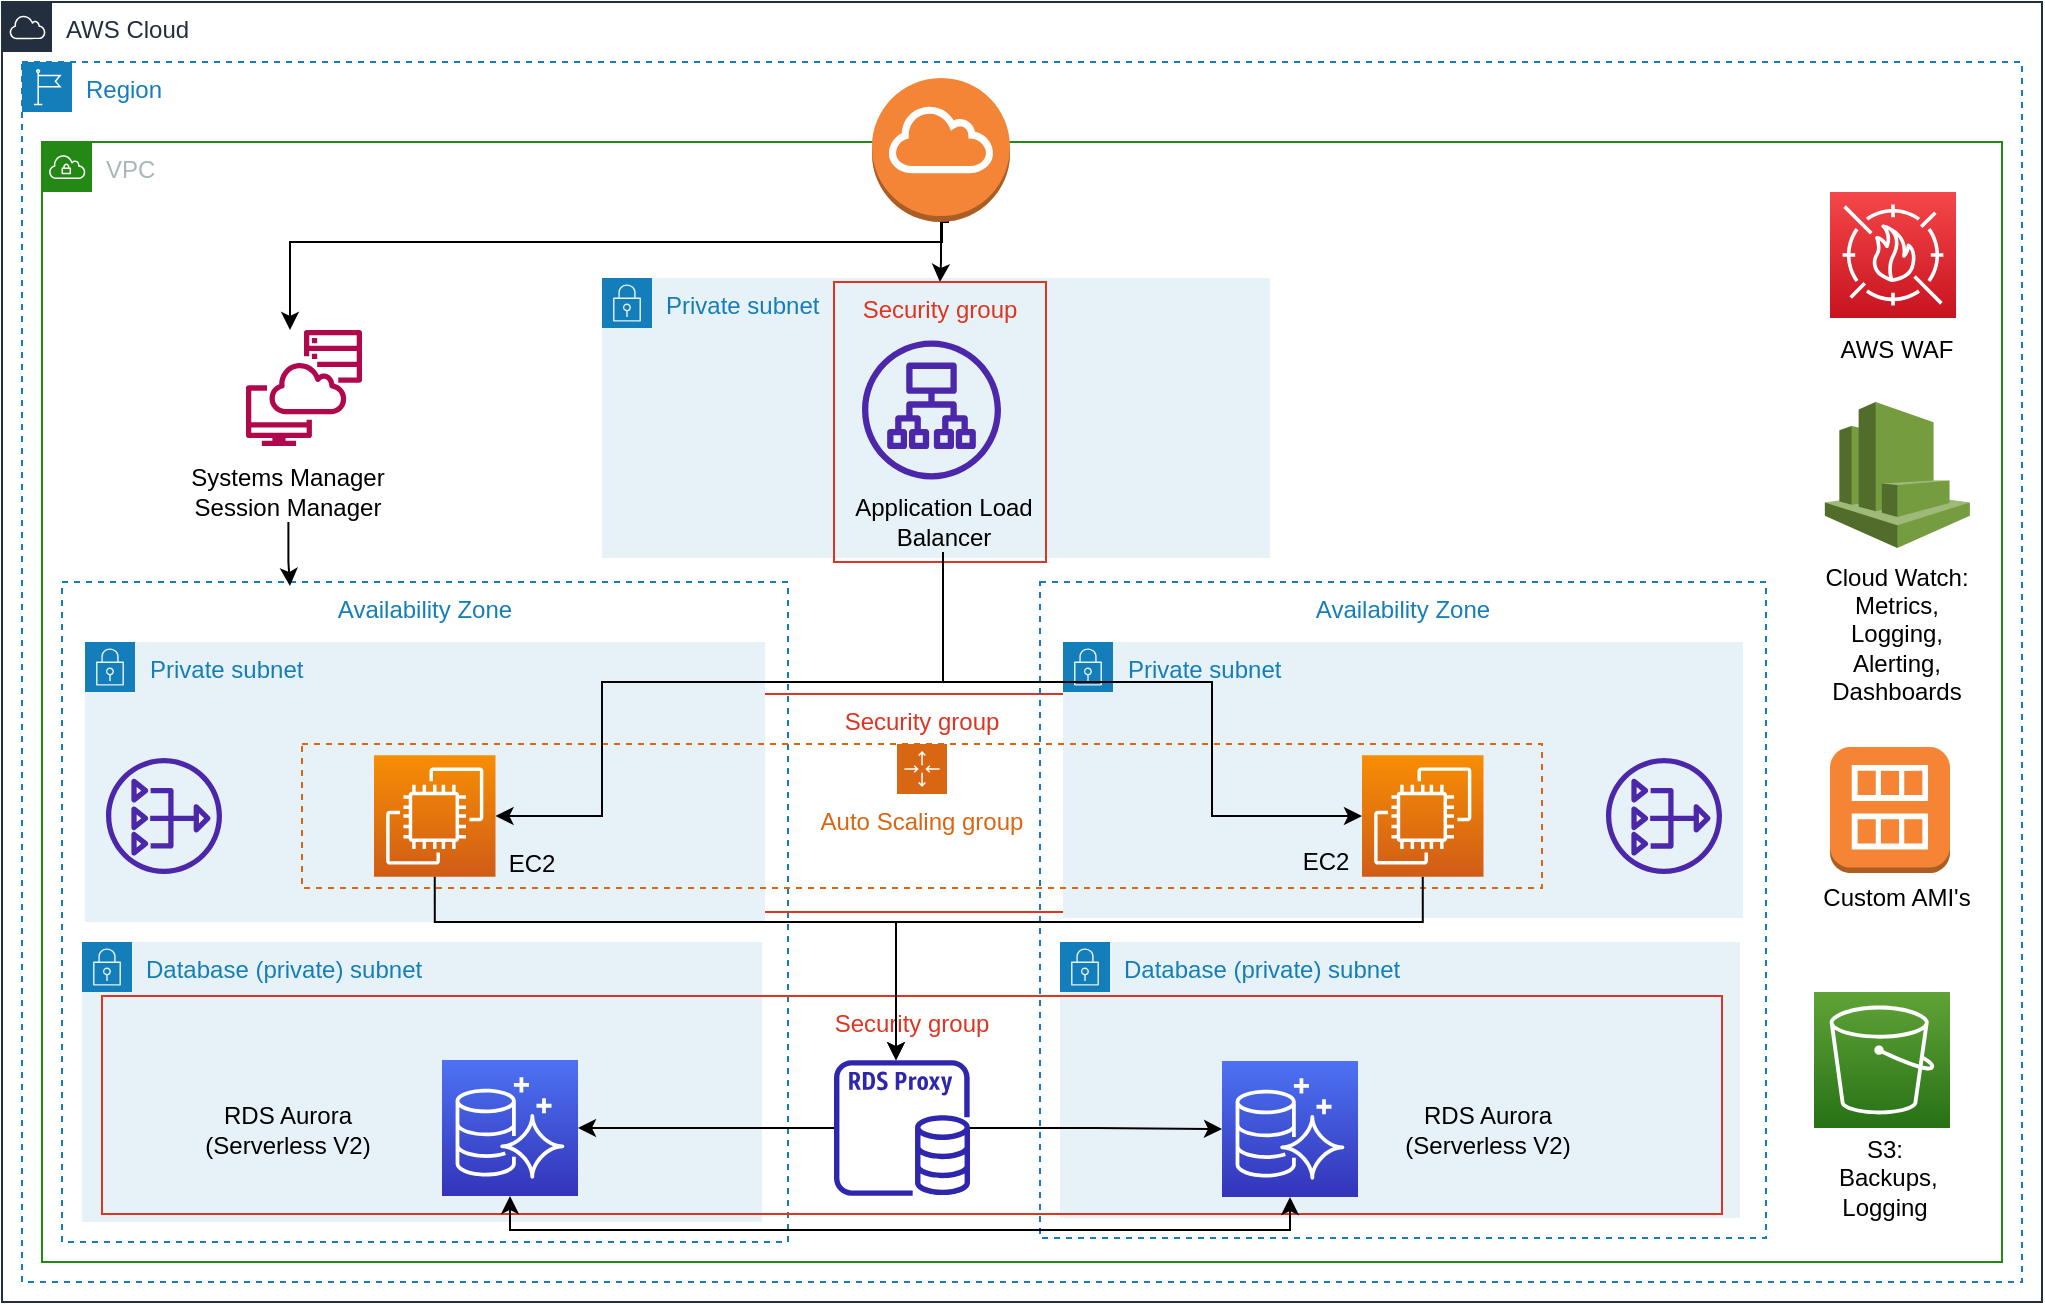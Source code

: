 <mxfile version="21.2.8" type="device">
  <diagram id="qy2qSbY3riS61LTxJreO" name="Page-1">
    <mxGraphModel dx="1781" dy="584" grid="1" gridSize="10" guides="1" tooltips="1" connect="1" arrows="1" fold="1" page="1" pageScale="1" pageWidth="827" pageHeight="1169" math="0" shadow="0">
      <root>
        <mxCell id="0" />
        <mxCell id="1" parent="0" />
        <mxCell id="nrgCyI4Qcjg0DDZfqGtk-5" value="Private subnet" style="points=[[0,0],[0.25,0],[0.5,0],[0.75,0],[1,0],[1,0.25],[1,0.5],[1,0.75],[1,1],[0.75,1],[0.5,1],[0.25,1],[0,1],[0,0.75],[0,0.5],[0,0.25]];outlineConnect=0;gradientColor=none;html=1;whiteSpace=wrap;fontSize=12;fontStyle=0;container=1;pointerEvents=0;collapsible=0;recursiveResize=0;shape=mxgraph.aws4.group;grIcon=mxgraph.aws4.group_security_group;grStroke=0;strokeColor=#147EBA;fillColor=#E6F2F8;verticalAlign=top;align=left;spacingLeft=30;fontColor=#147EBA;dashed=0;" vertex="1" parent="1">
          <mxGeometry x="260" y="448" width="334" height="140" as="geometry" />
        </mxCell>
        <mxCell id="avdNNv7QA7Cx9In89-n9-5" value="VPC" style="points=[[0,0],[0.25,0],[0.5,0],[0.75,0],[1,0],[1,0.25],[1,0.5],[1,0.75],[1,1],[0.75,1],[0.5,1],[0.25,1],[0,1],[0,0.75],[0,0.5],[0,0.25]];outlineConnect=0;gradientColor=none;html=1;whiteSpace=wrap;fontSize=12;fontStyle=0;container=1;pointerEvents=0;collapsible=0;recursiveResize=0;shape=mxgraph.aws4.group;grIcon=mxgraph.aws4.group_vpc;strokeColor=#248814;fillColor=none;verticalAlign=top;align=left;spacingLeft=30;fontColor=#AAB7B8;dashed=0;" parent="1" vertex="1">
          <mxGeometry x="-20" y="380" width="980" height="560" as="geometry" />
        </mxCell>
        <mxCell id="avdNNv7QA7Cx9In89-n9-3" value="Availability Zone" style="fillColor=none;strokeColor=#147EBA;dashed=1;verticalAlign=top;fontStyle=0;fontColor=#147EBA;" parent="avdNNv7QA7Cx9In89-n9-5" vertex="1">
          <mxGeometry x="10" y="220" width="363" height="330" as="geometry" />
        </mxCell>
        <mxCell id="avdNNv7QA7Cx9In89-n9-24" value="Security group" style="fillColor=none;strokeColor=#DD3522;verticalAlign=top;fontStyle=0;fontColor=#DD3522;" parent="avdNNv7QA7Cx9In89-n9-5" vertex="1">
          <mxGeometry x="120" y="276" width="640" height="109" as="geometry" />
        </mxCell>
        <mxCell id="avdNNv7QA7Cx9In89-n9-16" value="Availability Zone" style="fillColor=none;strokeColor=#147EBA;dashed=1;verticalAlign=top;fontStyle=0;fontColor=#147EBA;" parent="avdNNv7QA7Cx9In89-n9-5" vertex="1">
          <mxGeometry x="499" y="220" width="363" height="328" as="geometry" />
        </mxCell>
        <mxCell id="avdNNv7QA7Cx9In89-n9-4" value="Database (private) subnet" style="points=[[0,0],[0.25,0],[0.5,0],[0.75,0],[1,0],[1,0.25],[1,0.5],[1,0.75],[1,1],[0.75,1],[0.5,1],[0.25,1],[0,1],[0,0.75],[0,0.5],[0,0.25]];outlineConnect=0;gradientColor=none;html=1;whiteSpace=wrap;fontSize=12;fontStyle=0;container=1;pointerEvents=0;collapsible=0;recursiveResize=0;shape=mxgraph.aws4.group;grIcon=mxgraph.aws4.group_security_group;grStroke=0;strokeColor=#147EBA;fillColor=#E6F2F8;verticalAlign=top;align=left;spacingLeft=30;fontColor=#147EBA;dashed=0;" parent="avdNNv7QA7Cx9In89-n9-5" vertex="1">
          <mxGeometry x="20" y="400" width="340" height="140" as="geometry" />
        </mxCell>
        <mxCell id="avdNNv7QA7Cx9In89-n9-13" value="Private subnet" style="points=[[0,0],[0.25,0],[0.5,0],[0.75,0],[1,0],[1,0.25],[1,0.5],[1,0.75],[1,1],[0.75,1],[0.5,1],[0.25,1],[0,1],[0,0.75],[0,0.5],[0,0.25]];outlineConnect=0;gradientColor=none;html=1;whiteSpace=wrap;fontSize=12;fontStyle=0;container=1;pointerEvents=0;collapsible=0;recursiveResize=0;shape=mxgraph.aws4.group;grIcon=mxgraph.aws4.group_security_group;grStroke=0;strokeColor=#147EBA;fillColor=#E6F2F8;verticalAlign=top;align=left;spacingLeft=30;fontColor=#147EBA;dashed=0;" parent="avdNNv7QA7Cx9In89-n9-5" vertex="1">
          <mxGeometry x="21.5" y="250" width="340" height="140" as="geometry" />
        </mxCell>
        <mxCell id="avdNNv7QA7Cx9In89-n9-17" value="Database (private) subnet" style="points=[[0,0],[0.25,0],[0.5,0],[0.75,0],[1,0],[1,0.25],[1,0.5],[1,0.75],[1,1],[0.75,1],[0.5,1],[0.25,1],[0,1],[0,0.75],[0,0.5],[0,0.25]];outlineConnect=0;gradientColor=none;html=1;whiteSpace=wrap;fontSize=12;fontStyle=0;container=1;pointerEvents=0;collapsible=0;recursiveResize=0;shape=mxgraph.aws4.group;grIcon=mxgraph.aws4.group_security_group;grStroke=0;strokeColor=#147EBA;fillColor=#E6F2F8;verticalAlign=top;align=left;spacingLeft=30;fontColor=#147EBA;dashed=0;" parent="avdNNv7QA7Cx9In89-n9-5" vertex="1">
          <mxGeometry x="509" y="400" width="340" height="138" as="geometry" />
        </mxCell>
        <mxCell id="avdNNv7QA7Cx9In89-n9-18" value="Private subnet" style="points=[[0,0],[0.25,0],[0.5,0],[0.75,0],[1,0],[1,0.25],[1,0.5],[1,0.75],[1,1],[0.75,1],[0.5,1],[0.25,1],[0,1],[0,0.75],[0,0.5],[0,0.25]];outlineConnect=0;gradientColor=none;html=1;whiteSpace=wrap;fontSize=12;fontStyle=0;container=1;pointerEvents=0;collapsible=0;recursiveResize=0;shape=mxgraph.aws4.group;grIcon=mxgraph.aws4.group_security_group;grStroke=0;strokeColor=#147EBA;fillColor=#E6F2F8;verticalAlign=top;align=left;spacingLeft=30;fontColor=#147EBA;dashed=0;" parent="avdNNv7QA7Cx9In89-n9-5" vertex="1">
          <mxGeometry x="510.5" y="250" width="340" height="138" as="geometry" />
        </mxCell>
        <mxCell id="avdNNv7QA7Cx9In89-n9-44" value="" style="sketch=0;outlineConnect=0;fontColor=#232F3E;gradientColor=none;fillColor=#4D27AA;strokeColor=none;dashed=0;verticalLabelPosition=bottom;verticalAlign=top;align=center;html=1;fontSize=12;fontStyle=0;aspect=fixed;pointerEvents=1;shape=mxgraph.aws4.nat_gateway;" parent="avdNNv7QA7Cx9In89-n9-18" vertex="1">
          <mxGeometry x="271.5" y="58.01" width="58" height="58" as="geometry" />
        </mxCell>
        <mxCell id="avdNNv7QA7Cx9In89-n9-21" value="Auto Scaling group" style="points=[[0,0],[0.25,0],[0.5,0],[0.75,0],[1,0],[1,0.25],[1,0.5],[1,0.75],[1,1],[0.75,1],[0.5,1],[0.25,1],[0,1],[0,0.75],[0,0.5],[0,0.25]];outlineConnect=0;gradientColor=none;html=1;whiteSpace=wrap;fontSize=12;fontStyle=0;container=1;pointerEvents=0;collapsible=0;recursiveResize=0;shape=mxgraph.aws4.groupCenter;grIcon=mxgraph.aws4.group_auto_scaling_group;grStroke=1;strokeColor=#D86613;fillColor=none;verticalAlign=top;align=center;fontColor=#D86613;dashed=1;spacingTop=25;" parent="avdNNv7QA7Cx9In89-n9-5" vertex="1">
          <mxGeometry x="130" y="301" width="620" height="72" as="geometry" />
        </mxCell>
        <mxCell id="avdNNv7QA7Cx9In89-n9-23" value="Security group" style="fillColor=none;strokeColor=#DD3522;verticalAlign=top;fontStyle=0;fontColor=#DD3522;" parent="avdNNv7QA7Cx9In89-n9-5" vertex="1">
          <mxGeometry x="30" y="427" width="810" height="109" as="geometry" />
        </mxCell>
        <mxCell id="avdNNv7QA7Cx9In89-n9-26" value="" style="sketch=0;points=[[0,0,0],[0.25,0,0],[0.5,0,0],[0.75,0,0],[1,0,0],[0,1,0],[0.25,1,0],[0.5,1,0],[0.75,1,0],[1,1,0],[0,0.25,0],[0,0.5,0],[0,0.75,0],[1,0.25,0],[1,0.5,0],[1,0.75,0]];outlineConnect=0;fontColor=#232F3E;gradientColor=#F78E04;gradientDirection=north;fillColor=#D05C17;strokeColor=#ffffff;dashed=0;verticalLabelPosition=bottom;verticalAlign=top;align=center;html=1;fontSize=12;fontStyle=0;aspect=fixed;shape=mxgraph.aws4.resourceIcon;resIcon=mxgraph.aws4.ec2;" parent="avdNNv7QA7Cx9In89-n9-5" vertex="1">
          <mxGeometry x="166" y="306.63" width="60.75" height="60.75" as="geometry" />
        </mxCell>
        <mxCell id="avdNNv7QA7Cx9In89-n9-83" style="edgeStyle=orthogonalEdgeStyle;rounded=0;orthogonalLoop=1;jettySize=auto;html=1;exitX=0.5;exitY=1;exitDx=0;exitDy=0;exitPerimeter=0;" parent="avdNNv7QA7Cx9In89-n9-5" edge="1" target="nrgCyI4Qcjg0DDZfqGtk-7" source="avdNNv7QA7Cx9In89-n9-34">
          <mxGeometry relative="1" as="geometry">
            <mxPoint x="856.842" y="383.87" as="sourcePoint" />
            <mxPoint x="427.13" y="452.5" as="targetPoint" />
            <Array as="points">
              <mxPoint x="690" y="390" />
              <mxPoint x="427" y="390" />
            </Array>
          </mxGeometry>
        </mxCell>
        <mxCell id="avdNNv7QA7Cx9In89-n9-34" value="" style="sketch=0;points=[[0,0,0],[0.25,0,0],[0.5,0,0],[0.75,0,0],[1,0,0],[0,1,0],[0.25,1,0],[0.5,1,0],[0.75,1,0],[1,1,0],[0,0.25,0],[0,0.5,0],[0,0.75,0],[1,0.25,0],[1,0.5,0],[1,0.75,0]];outlineConnect=0;fontColor=#232F3E;gradientColor=#F78E04;gradientDirection=north;fillColor=#D05C17;strokeColor=#ffffff;dashed=0;verticalLabelPosition=bottom;verticalAlign=top;align=center;html=1;fontSize=12;fontStyle=0;aspect=fixed;shape=mxgraph.aws4.resourceIcon;resIcon=mxgraph.aws4.ec2;" parent="avdNNv7QA7Cx9In89-n9-5" vertex="1">
          <mxGeometry x="660" y="306.62" width="60.75" height="60.75" as="geometry" />
        </mxCell>
        <mxCell id="avdNNv7QA7Cx9In89-n9-43" value="" style="sketch=0;outlineConnect=0;fontColor=#232F3E;gradientColor=none;fillColor=#4D27AA;strokeColor=none;dashed=0;verticalLabelPosition=bottom;verticalAlign=top;align=center;html=1;fontSize=12;fontStyle=0;aspect=fixed;pointerEvents=1;shape=mxgraph.aws4.nat_gateway;" parent="avdNNv7QA7Cx9In89-n9-5" vertex="1">
          <mxGeometry x="32" y="308" width="58" height="58" as="geometry" />
        </mxCell>
        <mxCell id="avdNNv7QA7Cx9In89-n9-45" value="" style="sketch=0;points=[[0,0,0],[0.25,0,0],[0.5,0,0],[0.75,0,0],[1,0,0],[0,1,0],[0.25,1,0],[0.5,1,0],[0.75,1,0],[1,1,0],[0,0.25,0],[0,0.5,0],[0,0.75,0],[1,0.25,0],[1,0.5,0],[1,0.75,0]];outlineConnect=0;fontColor=#232F3E;gradientColor=#60A337;gradientDirection=north;fillColor=#277116;strokeColor=#ffffff;dashed=0;verticalLabelPosition=bottom;verticalAlign=top;align=center;html=1;fontSize=12;fontStyle=0;aspect=fixed;shape=mxgraph.aws4.resourceIcon;resIcon=mxgraph.aws4.s3;" parent="avdNNv7QA7Cx9In89-n9-5" vertex="1">
          <mxGeometry x="886" y="425" width="68" height="68" as="geometry" />
        </mxCell>
        <mxCell id="avdNNv7QA7Cx9In89-n9-49" value="" style="outlineConnect=0;dashed=0;verticalLabelPosition=bottom;verticalAlign=top;align=center;html=1;shape=mxgraph.aws3.ami;fillColor=#F58534;gradientColor=none;" parent="avdNNv7QA7Cx9In89-n9-5" vertex="1">
          <mxGeometry x="894" y="302.49" width="60" height="63" as="geometry" />
        </mxCell>
        <mxCell id="avdNNv7QA7Cx9In89-n9-64" style="edgeStyle=orthogonalEdgeStyle;rounded=0;orthogonalLoop=1;jettySize=auto;html=1;entryX=0.5;entryY=0;entryDx=0;entryDy=0;" parent="avdNNv7QA7Cx9In89-n9-5" source="avdNNv7QA7Cx9In89-n9-50" target="avdNNv7QA7Cx9In89-n9-56" edge="1">
          <mxGeometry relative="1" as="geometry" />
        </mxCell>
        <mxCell id="avdNNv7QA7Cx9In89-n9-76" style="edgeStyle=orthogonalEdgeStyle;rounded=0;orthogonalLoop=1;jettySize=auto;html=1;" parent="avdNNv7QA7Cx9In89-n9-5" target="nrgCyI4Qcjg0DDZfqGtk-2" edge="1">
          <mxGeometry relative="1" as="geometry">
            <Array as="points">
              <mxPoint x="450" y="40" />
              <mxPoint x="450" y="50" />
              <mxPoint x="124" y="50" />
            </Array>
            <mxPoint x="453.5" y="40" as="sourcePoint" />
            <mxPoint x="124" y="80" as="targetPoint" />
          </mxGeometry>
        </mxCell>
        <mxCell id="avdNNv7QA7Cx9In89-n9-50" value="" style="outlineConnect=0;dashed=0;verticalLabelPosition=bottom;verticalAlign=top;align=center;html=1;shape=mxgraph.aws3.internet_gateway;fillColor=#F58536;gradientColor=none;" parent="avdNNv7QA7Cx9In89-n9-5" vertex="1">
          <mxGeometry x="415" y="-32" width="69" height="72" as="geometry" />
        </mxCell>
        <mxCell id="avdNNv7QA7Cx9In89-n9-40" value="" style="sketch=0;points=[[0,0,0],[0.25,0,0],[0.5,0,0],[0.75,0,0],[1,0,0],[0,1,0],[0.25,1,0],[0.5,1,0],[0.75,1,0],[1,1,0],[0,0.25,0],[0,0.5,0],[0,0.75,0],[1,0.25,0],[1,0.5,0],[1,0.75,0]];outlineConnect=0;fontColor=#232F3E;gradientColor=#F54749;gradientDirection=north;fillColor=#C7131F;strokeColor=#ffffff;dashed=0;verticalLabelPosition=bottom;verticalAlign=top;align=center;html=1;fontSize=12;fontStyle=0;aspect=fixed;shape=mxgraph.aws4.resourceIcon;resIcon=mxgraph.aws4.waf;" parent="avdNNv7QA7Cx9In89-n9-5" vertex="1">
          <mxGeometry x="894" y="25" width="63" height="63" as="geometry" />
        </mxCell>
        <mxCell id="avdNNv7QA7Cx9In89-n9-51" value="" style="outlineConnect=0;dashed=0;verticalLabelPosition=bottom;verticalAlign=top;align=center;html=1;shape=mxgraph.aws3.cloudwatch;fillColor=#759C3E;gradientColor=none;" parent="avdNNv7QA7Cx9In89-n9-5" vertex="1">
          <mxGeometry x="891.43" y="130" width="72.5" height="73" as="geometry" />
        </mxCell>
        <mxCell id="avdNNv7QA7Cx9In89-n9-54" value="EC2" style="text;html=1;strokeColor=none;fillColor=none;align=center;verticalAlign=middle;whiteSpace=wrap;rounded=0;" parent="avdNNv7QA7Cx9In89-n9-5" vertex="1">
          <mxGeometry x="612" y="345" width="60" height="30" as="geometry" />
        </mxCell>
        <mxCell id="avdNNv7QA7Cx9In89-n9-56" value="Security group" style="fillColor=none;strokeColor=#DD3522;verticalAlign=top;fontStyle=0;fontColor=#DD3522;" parent="avdNNv7QA7Cx9In89-n9-5" vertex="1">
          <mxGeometry x="396" y="70" width="106" height="140" as="geometry" />
        </mxCell>
        <mxCell id="avdNNv7QA7Cx9In89-n9-31" value="" style="sketch=0;outlineConnect=0;fontColor=#232F3E;gradientColor=none;fillColor=#4D27AA;strokeColor=none;dashed=0;verticalLabelPosition=bottom;verticalAlign=top;align=center;html=1;fontSize=12;fontStyle=0;aspect=fixed;pointerEvents=1;shape=mxgraph.aws4.application_load_balancer;" parent="avdNNv7QA7Cx9In89-n9-5" vertex="1">
          <mxGeometry x="410" y="99.25" width="69.5" height="69.5" as="geometry" />
        </mxCell>
        <mxCell id="avdNNv7QA7Cx9In89-n9-74" style="edgeStyle=orthogonalEdgeStyle;rounded=0;orthogonalLoop=1;jettySize=auto;html=1;entryX=0;entryY=0.5;entryDx=0;entryDy=0;entryPerimeter=0;" parent="avdNNv7QA7Cx9In89-n9-5" source="avdNNv7QA7Cx9In89-n9-55" target="avdNNv7QA7Cx9In89-n9-34" edge="1">
          <mxGeometry relative="1" as="geometry">
            <Array as="points">
              <mxPoint x="451" y="270" />
              <mxPoint x="585" y="270" />
              <mxPoint x="585" y="337" />
            </Array>
          </mxGeometry>
        </mxCell>
        <mxCell id="avdNNv7QA7Cx9In89-n9-75" style="edgeStyle=orthogonalEdgeStyle;rounded=0;orthogonalLoop=1;jettySize=auto;html=1;exitX=0.5;exitY=1;exitDx=0;exitDy=0;entryX=1;entryY=0.5;entryDx=0;entryDy=0;entryPerimeter=0;" parent="avdNNv7QA7Cx9In89-n9-5" source="avdNNv7QA7Cx9In89-n9-55" target="avdNNv7QA7Cx9In89-n9-26" edge="1">
          <mxGeometry relative="1" as="geometry">
            <Array as="points">
              <mxPoint x="451" y="270" />
              <mxPoint x="280" y="270" />
              <mxPoint x="280" y="337" />
            </Array>
          </mxGeometry>
        </mxCell>
        <mxCell id="avdNNv7QA7Cx9In89-n9-55" value="Application Load Balancer" style="text;html=1;strokeColor=none;fillColor=none;align=center;verticalAlign=middle;whiteSpace=wrap;rounded=0;" parent="avdNNv7QA7Cx9In89-n9-5" vertex="1">
          <mxGeometry x="390.5" y="175" width="120" height="30" as="geometry" />
        </mxCell>
        <mxCell id="nrgCyI4Qcjg0DDZfqGtk-14" style="edgeStyle=orthogonalEdgeStyle;rounded=0;orthogonalLoop=1;jettySize=auto;html=1;endArrow=classic;endFill=1;startArrow=classic;startFill=1;entryX=0.5;entryY=1;entryDx=0;entryDy=0;entryPerimeter=0;exitX=0.5;exitY=1;exitDx=0;exitDy=0;exitPerimeter=0;" edge="1" parent="avdNNv7QA7Cx9In89-n9-5" source="avdNNv7QA7Cx9In89-n9-78" target="nrgCyI4Qcjg0DDZfqGtk-10">
          <mxGeometry relative="1" as="geometry">
            <mxPoint x="220" y="640" as="sourcePoint" />
            <mxPoint x="500" y="630" as="targetPoint" />
            <Array as="points">
              <mxPoint x="234" y="544" />
              <mxPoint x="624" y="544" />
            </Array>
          </mxGeometry>
        </mxCell>
        <mxCell id="avdNNv7QA7Cx9In89-n9-78" value="" style="sketch=0;points=[[0,0,0],[0.25,0,0],[0.5,0,0],[0.75,0,0],[1,0,0],[0,1,0],[0.25,1,0],[0.5,1,0],[0.75,1,0],[1,1,0],[0,0.25,0],[0,0.5,0],[0,0.75,0],[1,0.25,0],[1,0.5,0],[1,0.75,0]];outlineConnect=0;fontColor=#232F3E;gradientColor=#4D72F3;gradientDirection=north;fillColor=#3334B9;strokeColor=#ffffff;dashed=0;verticalLabelPosition=bottom;verticalAlign=top;align=center;html=1;fontSize=12;fontStyle=0;aspect=fixed;shape=mxgraph.aws4.resourceIcon;resIcon=mxgraph.aws4.aurora;" parent="avdNNv7QA7Cx9In89-n9-5" vertex="1">
          <mxGeometry x="200" y="459" width="68" height="68" as="geometry" />
        </mxCell>
        <mxCell id="avdNNv7QA7Cx9In89-n9-79" value="RDS Aurora&lt;br style=&quot;border-color: var(--border-color);&quot;&gt;(Serverless V2)" style="text;html=1;strokeColor=none;fillColor=none;align=center;verticalAlign=middle;whiteSpace=wrap;rounded=0;" parent="avdNNv7QA7Cx9In89-n9-5" vertex="1">
          <mxGeometry x="80.38" y="479" width="85.62" height="30" as="geometry" />
        </mxCell>
        <mxCell id="avdNNv7QA7Cx9In89-n9-86" value="AWS WAF" style="text;html=1;strokeColor=none;fillColor=none;align=center;verticalAlign=middle;whiteSpace=wrap;rounded=0;" parent="avdNNv7QA7Cx9In89-n9-5" vertex="1">
          <mxGeometry x="886" y="89" width="83.37" height="30" as="geometry" />
        </mxCell>
        <mxCell id="avdNNv7QA7Cx9In89-n9-87" value="Cloud Watch: Metrics,&lt;br&gt;Logging,&lt;br&gt;Alerting,&lt;br&gt;Dashboards" style="text;html=1;strokeColor=none;fillColor=none;align=center;verticalAlign=middle;whiteSpace=wrap;rounded=0;" parent="avdNNv7QA7Cx9In89-n9-5" vertex="1">
          <mxGeometry x="885.56" y="231" width="83.37" height="30" as="geometry" />
        </mxCell>
        <mxCell id="avdNNv7QA7Cx9In89-n9-88" value="Custom AMI&#39;s" style="text;html=1;strokeColor=none;fillColor=none;align=center;verticalAlign=middle;whiteSpace=wrap;rounded=0;" parent="avdNNv7QA7Cx9In89-n9-5" vertex="1">
          <mxGeometry x="886.0" y="363" width="83.37" height="30" as="geometry" />
        </mxCell>
        <mxCell id="avdNNv7QA7Cx9In89-n9-89" value="S3:&lt;br&gt;&amp;nbsp;Backups, Logging" style="text;html=1;strokeColor=none;fillColor=none;align=center;verticalAlign=middle;whiteSpace=wrap;rounded=0;" parent="avdNNv7QA7Cx9In89-n9-5" vertex="1">
          <mxGeometry x="879.63" y="503" width="83.37" height="30" as="geometry" />
        </mxCell>
        <mxCell id="nrgCyI4Qcjg0DDZfqGtk-17" style="edgeStyle=orthogonalEdgeStyle;rounded=0;orthogonalLoop=1;jettySize=auto;html=1;entryX=0.314;entryY=0.006;entryDx=0;entryDy=0;entryPerimeter=0;" edge="1" parent="avdNNv7QA7Cx9In89-n9-5" source="nrgCyI4Qcjg0DDZfqGtk-4" target="avdNNv7QA7Cx9In89-n9-3">
          <mxGeometry relative="1" as="geometry" />
        </mxCell>
        <mxCell id="nrgCyI4Qcjg0DDZfqGtk-4" value="Systems Manager Session Manager" style="text;html=1;strokeColor=none;fillColor=none;align=center;verticalAlign=middle;whiteSpace=wrap;rounded=0;" vertex="1" parent="avdNNv7QA7Cx9In89-n9-5">
          <mxGeometry x="63.19" y="160" width="120" height="30" as="geometry" />
        </mxCell>
        <mxCell id="nrgCyI4Qcjg0DDZfqGtk-15" style="edgeStyle=orthogonalEdgeStyle;rounded=0;orthogonalLoop=1;jettySize=auto;html=1;entryX=0;entryY=0.5;entryDx=0;entryDy=0;entryPerimeter=0;" edge="1" parent="avdNNv7QA7Cx9In89-n9-5" source="nrgCyI4Qcjg0DDZfqGtk-7" target="nrgCyI4Qcjg0DDZfqGtk-10">
          <mxGeometry relative="1" as="geometry" />
        </mxCell>
        <mxCell id="nrgCyI4Qcjg0DDZfqGtk-16" style="edgeStyle=orthogonalEdgeStyle;rounded=0;orthogonalLoop=1;jettySize=auto;html=1;entryX=1;entryY=0.5;entryDx=0;entryDy=0;entryPerimeter=0;" edge="1" parent="avdNNv7QA7Cx9In89-n9-5" source="nrgCyI4Qcjg0DDZfqGtk-7" target="avdNNv7QA7Cx9In89-n9-78">
          <mxGeometry relative="1" as="geometry" />
        </mxCell>
        <mxCell id="nrgCyI4Qcjg0DDZfqGtk-7" value="" style="sketch=0;outlineConnect=0;fontColor=#232F3E;gradientColor=none;fillColor=#2E27AD;strokeColor=none;dashed=0;verticalLabelPosition=bottom;verticalAlign=top;align=center;html=1;fontSize=12;fontStyle=0;aspect=fixed;pointerEvents=1;shape=mxgraph.aws4.rds_proxy;" vertex="1" parent="avdNNv7QA7Cx9In89-n9-5">
          <mxGeometry x="396" y="459" width="68" height="68" as="geometry" />
        </mxCell>
        <mxCell id="avdNNv7QA7Cx9In89-n9-81" style="edgeStyle=orthogonalEdgeStyle;rounded=0;orthogonalLoop=1;jettySize=auto;html=1;exitX=0.5;exitY=1;exitDx=0;exitDy=0;exitPerimeter=0;" parent="avdNNv7QA7Cx9In89-n9-5" source="avdNNv7QA7Cx9In89-n9-26" target="nrgCyI4Qcjg0DDZfqGtk-7" edge="1">
          <mxGeometry relative="1" as="geometry">
            <Array as="points">
              <mxPoint x="196" y="390" />
              <mxPoint x="427" y="390" />
            </Array>
          </mxGeometry>
        </mxCell>
        <mxCell id="nrgCyI4Qcjg0DDZfqGtk-10" value="" style="sketch=0;points=[[0,0,0],[0.25,0,0],[0.5,0,0],[0.75,0,0],[1,0,0],[0,1,0],[0.25,1,0],[0.5,1,0],[0.75,1,0],[1,1,0],[0,0.25,0],[0,0.5,0],[0,0.75,0],[1,0.25,0],[1,0.5,0],[1,0.75,0]];outlineConnect=0;fontColor=#232F3E;gradientColor=#4D72F3;gradientDirection=north;fillColor=#3334B9;strokeColor=#ffffff;dashed=0;verticalLabelPosition=bottom;verticalAlign=top;align=center;html=1;fontSize=12;fontStyle=0;aspect=fixed;shape=mxgraph.aws4.resourceIcon;resIcon=mxgraph.aws4.aurora;" vertex="1" parent="avdNNv7QA7Cx9In89-n9-5">
          <mxGeometry x="590" y="459.5" width="68" height="68" as="geometry" />
        </mxCell>
        <mxCell id="nrgCyI4Qcjg0DDZfqGtk-11" value="RDS Aurora &lt;br&gt;(Serverless V2)" style="text;html=1;strokeColor=none;fillColor=none;align=center;verticalAlign=middle;whiteSpace=wrap;rounded=0;" vertex="1" parent="avdNNv7QA7Cx9In89-n9-5">
          <mxGeometry x="680" y="479" width="85.62" height="30" as="geometry" />
        </mxCell>
        <mxCell id="nrgCyI4Qcjg0DDZfqGtk-13" value="EC2" style="text;html=1;strokeColor=none;fillColor=none;align=center;verticalAlign=middle;whiteSpace=wrap;rounded=0;" vertex="1" parent="avdNNv7QA7Cx9In89-n9-5">
          <mxGeometry x="214.75" y="346.49" width="60" height="30" as="geometry" />
        </mxCell>
        <mxCell id="avdNNv7QA7Cx9In89-n9-6" value="AWS Cloud" style="points=[[0,0],[0.25,0],[0.5,0],[0.75,0],[1,0],[1,0.25],[1,0.5],[1,0.75],[1,1],[0.75,1],[0.5,1],[0.25,1],[0,1],[0,0.75],[0,0.5],[0,0.25]];outlineConnect=0;gradientColor=none;html=1;whiteSpace=wrap;fontSize=12;fontStyle=0;container=0;pointerEvents=0;collapsible=0;recursiveResize=0;shape=mxgraph.aws4.group;grIcon=mxgraph.aws4.group_aws_cloud;strokeColor=#232F3E;fillColor=none;verticalAlign=top;align=left;spacingLeft=30;fontColor=#232F3E;dashed=0;" parent="1" vertex="1">
          <mxGeometry x="-40" y="310" width="1020" height="650" as="geometry" />
        </mxCell>
        <mxCell id="avdNNv7QA7Cx9In89-n9-7" value="Region" style="points=[[0,0],[0.25,0],[0.5,0],[0.75,0],[1,0],[1,0.25],[1,0.5],[1,0.75],[1,1],[0.75,1],[0.5,1],[0.25,1],[0,1],[0,0.75],[0,0.5],[0,0.25]];outlineConnect=0;gradientColor=none;html=1;whiteSpace=wrap;fontSize=12;fontStyle=0;container=0;pointerEvents=0;collapsible=0;recursiveResize=0;shape=mxgraph.aws4.group;grIcon=mxgraph.aws4.group_region;strokeColor=#147EBA;fillColor=none;verticalAlign=top;align=left;spacingLeft=30;fontColor=#147EBA;dashed=1;" parent="1" vertex="1">
          <mxGeometry x="-30" y="340" width="1000" height="610" as="geometry" />
        </mxCell>
        <mxCell id="nrgCyI4Qcjg0DDZfqGtk-2" value="" style="sketch=0;outlineConnect=0;fontColor=#232F3E;gradientColor=none;fillColor=#B0084D;strokeColor=none;dashed=0;verticalLabelPosition=bottom;verticalAlign=top;align=center;html=1;fontSize=12;fontStyle=0;aspect=fixed;pointerEvents=1;shape=mxgraph.aws4.systems_manager_session_manager;" vertex="1" parent="1">
          <mxGeometry x="82" y="474" width="58" height="58" as="geometry" />
        </mxCell>
      </root>
    </mxGraphModel>
  </diagram>
</mxfile>
